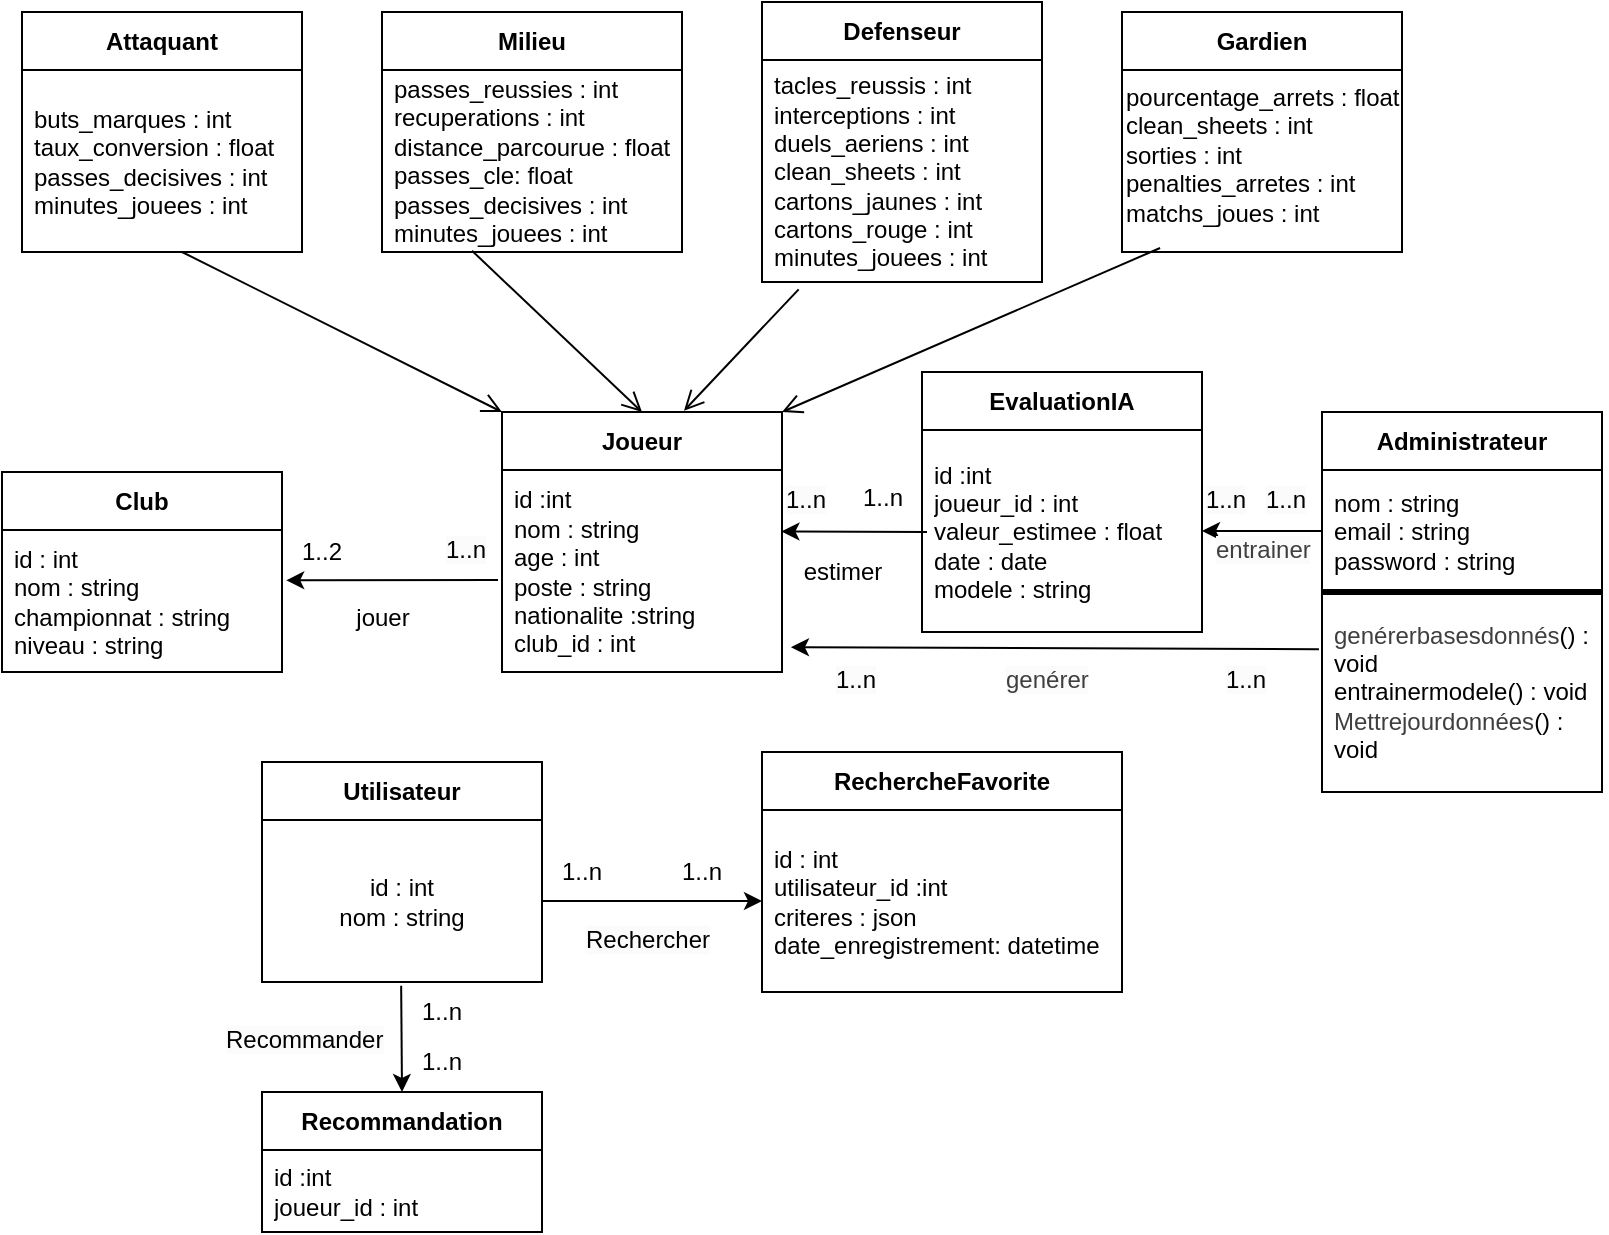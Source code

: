 <mxfile>
    <diagram id="51QBWJOkh5ZkKu-6kj3w" name="Page-1">
        <mxGraphModel dx="888" dy="712" grid="1" gridSize="10" guides="1" tooltips="1" connect="1" arrows="1" fold="1" page="1" pageScale="1" pageWidth="850" pageHeight="1100" math="0" shadow="0">
            <root>
                <mxCell id="0"/>
                <mxCell id="1" parent="0"/>
                <mxCell id="4" value="Attaquant" style="swimlane;fontStyle=1;align=center;verticalAlign=middle;childLayout=stackLayout;horizontal=1;startSize=29;horizontalStack=0;resizeParent=1;resizeParentMax=0;resizeLast=0;collapsible=0;marginBottom=0;html=1;whiteSpace=wrap;" parent="1" vertex="1">
                    <mxGeometry x="20" y="30" width="140" height="120" as="geometry"/>
                </mxCell>
                <mxCell id="5" value="&lt;div&gt;&lt;font color=&quot;#000000&quot;&gt;buts_marques : int&lt;/font&gt;&lt;/div&gt;&lt;div&gt;&lt;font color=&quot;#000000&quot;&gt;taux_conversion : float&lt;/font&gt;&lt;/div&gt;&lt;div&gt;&lt;font color=&quot;#000000&quot;&gt;passes_decisives : int&lt;/font&gt;&lt;/div&gt;&lt;div&gt;&lt;font color=&quot;#000000&quot;&gt;minutes_jouees : int&lt;/font&gt;&lt;/div&gt;" style="text;html=1;strokeColor=none;fillColor=none;align=left;verticalAlign=middle;spacingLeft=4;spacingRight=4;overflow=hidden;rotatable=0;points=[[0,0.5],[1,0.5]];portConstraint=eastwest;whiteSpace=wrap;" parent="4" vertex="1">
                    <mxGeometry y="29" width="140" height="91" as="geometry"/>
                </mxCell>
                <mxCell id="7" value="Milieu" style="swimlane;fontStyle=1;align=center;verticalAlign=middle;childLayout=stackLayout;horizontal=1;startSize=29;horizontalStack=0;resizeParent=1;resizeParentMax=0;resizeLast=0;collapsible=0;marginBottom=0;html=1;whiteSpace=wrap;" parent="1" vertex="1">
                    <mxGeometry x="200" y="30" width="150" height="120" as="geometry"/>
                </mxCell>
                <mxCell id="8" value="&lt;div&gt;&lt;font color=&quot;#000000&quot;&gt;passes_reussies : int&lt;/font&gt;&lt;/div&gt;&lt;div&gt;&lt;font color=&quot;#000000&quot;&gt;recuperations : int&lt;/font&gt;&lt;/div&gt;&lt;div&gt;&lt;font color=&quot;#000000&quot;&gt;distance_parcourue : float&lt;/font&gt;&lt;/div&gt;&lt;div&gt;&lt;font color=&quot;#000000&quot;&gt;passes_cle: float&lt;/font&gt;&lt;/div&gt;&lt;div&gt;&lt;font color=&quot;#000000&quot;&gt;&lt;div&gt;&lt;font&gt;passes_decisives : int&lt;/font&gt;&lt;/div&gt;&lt;div&gt;&lt;font&gt;&lt;span style=&quot;color: rgb(0, 0, 0);&quot;&gt;minutes_jouees : int&lt;/span&gt;&lt;/font&gt;&lt;/div&gt;&lt;div&gt;&lt;font&gt;&lt;br&gt;&lt;/font&gt;&lt;/div&gt;&lt;/font&gt;&lt;/div&gt;" style="text;html=1;strokeColor=none;fillColor=none;align=left;verticalAlign=middle;spacingLeft=4;spacingRight=4;overflow=hidden;rotatable=0;points=[[0,0.5],[1,0.5]];portConstraint=eastwest;whiteSpace=wrap;" parent="7" vertex="1">
                    <mxGeometry y="29" width="150" height="91" as="geometry"/>
                </mxCell>
                <mxCell id="10" value="Defenseur" style="swimlane;fontStyle=1;align=center;verticalAlign=middle;childLayout=stackLayout;horizontal=1;startSize=29;horizontalStack=0;resizeParent=1;resizeParentMax=0;resizeLast=0;collapsible=0;marginBottom=0;html=1;whiteSpace=wrap;" parent="1" vertex="1">
                    <mxGeometry x="390" y="25" width="140" height="140" as="geometry"/>
                </mxCell>
                <mxCell id="12" value="&lt;div&gt;&lt;font color=&quot;#000000&quot;&gt;tacles_reussis : int&lt;/font&gt;&lt;/div&gt;&lt;div&gt;&lt;font color=&quot;#000000&quot;&gt;interceptions : int&lt;/font&gt;&lt;/div&gt;&lt;div&gt;&lt;font color=&quot;#000000&quot;&gt;duels_aeriens : int&lt;/font&gt;&lt;/div&gt;&lt;div&gt;&lt;font color=&quot;#000000&quot;&gt;clean_sheets : int&lt;/font&gt;&lt;/div&gt;&lt;div&gt;cartons_jaunes : int&lt;/div&gt;&lt;div&gt;cartons_rouge : int&lt;/div&gt;&lt;div&gt;&lt;font color=&quot;#000000&quot;&gt;&lt;span style=&quot;color: rgb(0, 0, 0);&quot;&gt;minutes_jouees : int&lt;/span&gt;&lt;/font&gt;&lt;/div&gt;" style="text;html=1;strokeColor=none;fillColor=none;align=left;verticalAlign=middle;spacingLeft=4;spacingRight=4;overflow=hidden;rotatable=0;points=[[0,0.5],[1,0.5]];portConstraint=eastwest;whiteSpace=wrap;" parent="10" vertex="1">
                    <mxGeometry y="29" width="140" height="111" as="geometry"/>
                </mxCell>
                <mxCell id="13" value="Gardien" style="swimlane;fontStyle=1;align=center;verticalAlign=middle;childLayout=stackLayout;horizontal=1;startSize=29;horizontalStack=0;resizeParent=1;resizeParentMax=0;resizeLast=0;collapsible=0;marginBottom=0;html=1;whiteSpace=wrap;" parent="1" vertex="1">
                    <mxGeometry x="570" y="30" width="140" height="120" as="geometry"/>
                </mxCell>
                <mxCell id="16" value="pourcentage_arrets : float&#xa;clean_sheets : int&#xa;sorties : int&#xa;penalties_arretes : int&#xa;matchs_joues : int" style="text;whiteSpace=wrap;" parent="13" vertex="1">
                    <mxGeometry y="29" width="140" height="91" as="geometry"/>
                </mxCell>
                <mxCell id="2" value="Joueur" style="swimlane;fontStyle=1;align=center;verticalAlign=middle;childLayout=stackLayout;horizontal=1;startSize=29;horizontalStack=0;resizeParent=1;resizeParentMax=0;resizeLast=0;collapsible=0;marginBottom=0;html=1;whiteSpace=wrap;" parent="1" vertex="1">
                    <mxGeometry x="260" y="230" width="140" height="130" as="geometry"/>
                </mxCell>
                <mxCell id="3" value="id :int&lt;div&gt;&lt;div&gt;nom : string&lt;/div&gt;&lt;div&gt;age : int&lt;/div&gt;&lt;div&gt;poste : string&amp;nbsp;&lt;/div&gt;&lt;div&gt;&lt;span style=&quot;background-color: transparent;&quot;&gt;nationalite :string&lt;/span&gt;&lt;/div&gt;&lt;div&gt;&lt;span style=&quot;background-color: transparent;&quot;&gt;club_id : int&lt;/span&gt;&lt;/div&gt;&lt;/div&gt;" style="text;html=1;strokeColor=none;fillColor=none;align=left;verticalAlign=middle;spacingLeft=4;spacingRight=4;overflow=hidden;rotatable=0;points=[[0,0.5],[1,0.5]];portConstraint=eastwest;whiteSpace=wrap;" parent="2" vertex="1">
                    <mxGeometry y="29" width="140" height="101" as="geometry"/>
                </mxCell>
                <mxCell id="22" value="Club" style="swimlane;fontStyle=1;align=center;verticalAlign=middle;childLayout=stackLayout;horizontal=1;startSize=29;horizontalStack=0;resizeParent=1;resizeParentMax=0;resizeLast=0;collapsible=0;marginBottom=0;html=1;whiteSpace=wrap;" parent="1" vertex="1">
                    <mxGeometry x="10" y="260" width="140" height="100" as="geometry"/>
                </mxCell>
                <mxCell id="23" value="id : int&lt;div&gt;nom : string&lt;/div&gt;&lt;div&gt;championnat : string&amp;nbsp;&lt;/div&gt;&lt;div&gt;niveau : string&lt;/div&gt;" style="text;html=1;strokeColor=none;fillColor=none;align=left;verticalAlign=middle;spacingLeft=4;spacingRight=4;overflow=hidden;rotatable=0;points=[[0,0.5],[1,0.5]];portConstraint=eastwest;whiteSpace=wrap;" parent="22" vertex="1">
                    <mxGeometry y="29" width="140" height="71" as="geometry"/>
                </mxCell>
                <mxCell id="26" value="Utilisateur" style="swimlane;fontStyle=1;align=center;verticalAlign=middle;childLayout=stackLayout;horizontal=1;startSize=29;horizontalStack=0;resizeParent=1;resizeParentMax=0;resizeLast=0;collapsible=0;marginBottom=0;html=1;whiteSpace=wrap;" parent="1" vertex="1">
                    <mxGeometry x="140" y="405" width="140" height="110" as="geometry"/>
                </mxCell>
                <mxCell id="27" value="&lt;span style=&quot;color: rgb(0, 0, 0); text-align: left;&quot;&gt;id : int&lt;/span&gt;&lt;div style=&quot;text-align: left;&quot;&gt;nom : string&lt;/div&gt;" style="text;html=1;strokeColor=none;fillColor=none;align=center;verticalAlign=middle;spacingLeft=4;spacingRight=4;overflow=hidden;rotatable=0;points=[[0,0.5],[1,0.5]];portConstraint=eastwest;whiteSpace=wrap;" parent="26" vertex="1">
                    <mxGeometry y="29" width="140" height="81" as="geometry"/>
                </mxCell>
                <mxCell id="29" value="RechercheFavorite" style="swimlane;fontStyle=1;align=center;verticalAlign=middle;childLayout=stackLayout;horizontal=1;startSize=29;horizontalStack=0;resizeParent=1;resizeParentMax=0;resizeLast=0;collapsible=0;marginBottom=0;html=1;whiteSpace=wrap;" parent="1" vertex="1">
                    <mxGeometry x="390" y="400" width="180" height="120" as="geometry"/>
                </mxCell>
                <mxCell id="30" value="id : int&lt;div&gt;utilisateur_id :int&amp;nbsp;&lt;/div&gt;&lt;div&gt;criteres : json&amp;nbsp;&lt;/div&gt;&lt;div&gt;date_enregistrement:&amp;nbsp;datetime&lt;/div&gt;" style="text;html=1;strokeColor=none;fillColor=none;align=left;verticalAlign=middle;spacingLeft=4;spacingRight=4;overflow=hidden;rotatable=0;points=[[0,0.5],[1,0.5]];portConstraint=eastwest;whiteSpace=wrap;" parent="29" vertex="1">
                    <mxGeometry y="29" width="180" height="91" as="geometry"/>
                </mxCell>
                <mxCell id="33" style="edgeStyle=none;html=1;exitX=1;exitY=0.5;exitDx=0;exitDy=0;entryX=0;entryY=0.5;entryDx=0;entryDy=0;" parent="1" source="27" target="30" edge="1">
                    <mxGeometry relative="1" as="geometry"/>
                </mxCell>
                <mxCell id="34" value="1..n" style="text;html=1;align=center;verticalAlign=middle;whiteSpace=wrap;rounded=0;" parent="1" vertex="1">
                    <mxGeometry x="270" y="445" width="60" height="30" as="geometry"/>
                </mxCell>
                <mxCell id="35" style="edgeStyle=none;html=1;entryX=1.015;entryY=0.354;entryDx=0;entryDy=0;entryPerimeter=0;" parent="1" target="23" edge="1">
                    <mxGeometry relative="1" as="geometry">
                        <mxPoint x="258" y="314" as="sourcePoint"/>
                    </mxGeometry>
                </mxCell>
                <mxCell id="36" value="&lt;span style=&quot;color: rgb(0, 0, 0);&quot;&gt;1..2&lt;/span&gt;" style="text;html=1;align=center;verticalAlign=middle;whiteSpace=wrap;rounded=0;" parent="1" vertex="1">
                    <mxGeometry x="140" y="285" width="60" height="30" as="geometry"/>
                </mxCell>
                <mxCell id="37" value="EvaluationIA" style="swimlane;fontStyle=1;align=center;verticalAlign=middle;childLayout=stackLayout;horizontal=1;startSize=29;horizontalStack=0;resizeParent=1;resizeParentMax=0;resizeLast=0;collapsible=0;marginBottom=0;html=1;whiteSpace=wrap;" parent="1" vertex="1">
                    <mxGeometry x="470" y="210" width="140" height="130" as="geometry"/>
                </mxCell>
                <mxCell id="38" value="&lt;span style=&quot;color: rgb(0, 0, 0);&quot;&gt;id :int&lt;/span&gt;&lt;div style=&quot;&quot;&gt;&lt;/div&gt;&lt;div&gt;&lt;span style=&quot;color: rgb(0, 0, 0);&quot;&gt;joueur_id : int&lt;/span&gt;&lt;/div&gt;&lt;div&gt;&lt;span style=&quot;color: rgb(0, 0, 0);&quot;&gt;valeur_estimee : float&lt;/span&gt;&lt;/div&gt;&lt;div&gt;&lt;span style=&quot;color: rgb(0, 0, 0);&quot;&gt;date : date&lt;/span&gt;&lt;/div&gt;&lt;div&gt;&lt;span style=&quot;color: rgb(0, 0, 0);&quot;&gt;modele :&amp;nbsp;string&lt;/span&gt;&lt;/div&gt;" style="text;html=1;strokeColor=none;fillColor=none;align=left;verticalAlign=middle;spacingLeft=4;spacingRight=4;overflow=hidden;rotatable=0;points=[[0,0.5],[1,0.5]];portConstraint=eastwest;whiteSpace=wrap;" parent="37" vertex="1">
                    <mxGeometry y="29" width="140" height="101" as="geometry"/>
                </mxCell>
                <mxCell id="51" value="&lt;span style=&quot;color: rgb(0, 0, 0);&quot;&gt;Administrateur&lt;/span&gt;" style="swimlane;fontStyle=1;align=center;verticalAlign=middle;childLayout=stackLayout;horizontal=1;startSize=29;horizontalStack=0;resizeParent=1;resizeParentMax=0;resizeLast=0;collapsible=0;marginBottom=0;html=1;whiteSpace=wrap;" parent="1" vertex="1">
                    <mxGeometry x="670" y="230" width="140" height="190" as="geometry"/>
                </mxCell>
                <mxCell id="52" value="&lt;span style=&quot;color: rgb(0, 0, 0);&quot;&gt;nom : string&amp;nbsp;&lt;/span&gt;&lt;div style=&quot;&quot;&gt;email : string&amp;nbsp;&lt;/div&gt;&lt;div style=&quot;&quot;&gt;password : string&lt;/div&gt;" style="text;html=1;strokeColor=none;fillColor=none;align=left;verticalAlign=middle;spacingLeft=4;spacingRight=4;overflow=hidden;rotatable=0;points=[[0,0.5],[1,0.5]];portConstraint=eastwest;whiteSpace=wrap;" parent="51" vertex="1">
                    <mxGeometry y="29" width="140" height="61" as="geometry"/>
                </mxCell>
                <mxCell id="70" value="" style="endArrow=none;startArrow=none;endFill=0;startFill=0;endSize=8;html=1;verticalAlign=bottom;labelBackgroundColor=none;strokeWidth=3;" edge="1" parent="51">
                    <mxGeometry width="160" relative="1" as="geometry">
                        <mxPoint y="90" as="sourcePoint"/>
                        <mxPoint x="140" y="90" as="targetPoint"/>
                    </mxGeometry>
                </mxCell>
                <mxCell id="53" value="&lt;font&gt;&lt;span style=&quot;color: rgb(63, 63, 63);&quot;&gt;genérerbasesdonnés&lt;/span&gt;() : void&lt;/font&gt;&lt;div&gt;&lt;font&gt;entrainermodele() : void&lt;br&gt;&lt;/font&gt;&lt;div&gt;&lt;font&gt;&lt;span style=&quot;text-align: center; color: rgb(63, 63, 63);&quot;&gt;&lt;font face=&quot;Arial&quot; style=&quot;&quot;&gt;Mettrejourdonnées&lt;/font&gt;&lt;/span&gt;&lt;span style=&quot;background-color: transparent;&quot;&gt;() : void&lt;/span&gt;&lt;/font&gt;&lt;/div&gt;&lt;/div&gt;" style="text;html=1;strokeColor=none;fillColor=none;align=left;verticalAlign=middle;spacingLeft=4;spacingRight=4;overflow=hidden;rotatable=0;points=[[0,0.5],[1,0.5]];portConstraint=eastwest;whiteSpace=wrap;" parent="51" vertex="1">
                    <mxGeometry y="90" width="140" height="100" as="geometry"/>
                </mxCell>
                <mxCell id="54" style="edgeStyle=none;html=1;exitX=0;exitY=0.5;exitDx=0;exitDy=0;entryX=1;entryY=0.5;entryDx=0;entryDy=0;" parent="1" source="52" target="38" edge="1">
                    <mxGeometry relative="1" as="geometry"/>
                </mxCell>
                <mxCell id="55" value="&lt;span style=&quot;color: rgb(0, 0, 0); font-family: Helvetica; font-size: 12px; font-style: normal; font-variant-ligatures: normal; font-variant-caps: normal; font-weight: 400; letter-spacing: normal; orphans: 2; text-align: center; text-indent: 0px; text-transform: none; widows: 2; word-spacing: 0px; -webkit-text-stroke-width: 0px; white-space: normal; background-color: rgb(251, 251, 251); text-decoration-thickness: initial; text-decoration-style: initial; text-decoration-color: initial; display: inline !important; float: none;&quot;&gt;1..n&lt;/span&gt;" style="text;whiteSpace=wrap;html=1;" parent="1" vertex="1">
                    <mxGeometry x="610" y="260" width="50" height="40" as="geometry"/>
                </mxCell>
                <mxCell id="57" style="edgeStyle=none;html=1;entryX=1.032;entryY=0.877;entryDx=0;entryDy=0;entryPerimeter=0;exitX=-0.011;exitY=0.286;exitDx=0;exitDy=0;exitPerimeter=0;" parent="1" source="53" target="3" edge="1">
                    <mxGeometry relative="1" as="geometry">
                        <mxPoint x="401" y="364" as="targetPoint"/>
                        <mxPoint x="660" y="340" as="sourcePoint"/>
                    </mxGeometry>
                </mxCell>
                <mxCell id="58" value="&lt;span style=&quot;color: rgb(0, 0, 0); font-family: Helvetica; font-size: 12px; font-style: normal; font-variant-ligatures: normal; font-variant-caps: normal; font-weight: 400; letter-spacing: normal; orphans: 2; text-align: center; text-indent: 0px; text-transform: none; widows: 2; word-spacing: 0px; -webkit-text-stroke-width: 0px; white-space: normal; background-color: rgb(251, 251, 251); text-decoration-thickness: initial; text-decoration-style: initial; text-decoration-color: initial; display: inline !important; float: none;&quot;&gt;1..n&lt;/span&gt;" style="text;whiteSpace=wrap;html=1;" parent="1" vertex="1">
                    <mxGeometry x="425" y="350" width="50" height="40" as="geometry"/>
                </mxCell>
                <mxCell id="59" value="Recommandation" style="swimlane;fontStyle=1;align=center;verticalAlign=middle;childLayout=stackLayout;horizontal=1;startSize=29;horizontalStack=0;resizeParent=1;resizeParentMax=0;resizeLast=0;collapsible=0;marginBottom=0;html=1;whiteSpace=wrap;" parent="1" vertex="1">
                    <mxGeometry x="140" y="570" width="140" height="70" as="geometry"/>
                </mxCell>
                <mxCell id="60" value="&lt;span style=&quot;color: rgb(0, 0, 0);&quot;&gt;id :int&lt;/span&gt;&lt;div style=&quot;&quot;&gt;&lt;/div&gt;&lt;div style=&quot;&quot;&gt;&lt;span style=&quot;color: rgb(0, 0, 0);&quot;&gt;joueur_id : int&lt;/span&gt;&lt;/div&gt;" style="text;html=1;strokeColor=none;fillColor=none;align=left;verticalAlign=middle;spacingLeft=4;spacingRight=4;overflow=hidden;rotatable=0;points=[[0,0.5],[1,0.5]];portConstraint=eastwest;whiteSpace=wrap;" parent="59" vertex="1">
                    <mxGeometry y="29" width="140" height="41" as="geometry"/>
                </mxCell>
                <mxCell id="64" style="edgeStyle=none;html=1;entryX=0.5;entryY=0;entryDx=0;entryDy=0;exitX=0.497;exitY=1.023;exitDx=0;exitDy=0;exitPerimeter=0;" parent="1" source="27" target="59" edge="1">
                    <mxGeometry relative="1" as="geometry">
                        <mxPoint x="140" y="470" as="sourcePoint"/>
                    </mxGeometry>
                </mxCell>
                <mxCell id="65" value="1..n" style="text;html=1;align=center;verticalAlign=middle;whiteSpace=wrap;rounded=0;" parent="1" vertex="1">
                    <mxGeometry x="200" y="515" width="60" height="30" as="geometry"/>
                </mxCell>
                <mxCell id="66" value="" style="endArrow=open;startArrow=none;endFill=0;startFill=0;endSize=8;html=1;verticalAlign=bottom;labelBackgroundColor=none;strokeWidth=1;entryX=0;entryY=0;entryDx=0;entryDy=0;" edge="1" parent="1" target="2">
                    <mxGeometry width="160" relative="1" as="geometry">
                        <mxPoint x="100" y="150" as="sourcePoint"/>
                        <mxPoint x="260" y="150" as="targetPoint"/>
                    </mxGeometry>
                </mxCell>
                <mxCell id="67" value="" style="endArrow=open;startArrow=none;endFill=0;startFill=0;endSize=8;html=1;verticalAlign=bottom;labelBackgroundColor=none;strokeWidth=1;entryX=0.5;entryY=0;entryDx=0;entryDy=0;exitX=0.3;exitY=0.993;exitDx=0;exitDy=0;exitPerimeter=0;" edge="1" parent="1" source="8" target="2">
                    <mxGeometry width="160" relative="1" as="geometry">
                        <mxPoint x="200" y="150" as="sourcePoint"/>
                        <mxPoint x="360" y="230" as="targetPoint"/>
                    </mxGeometry>
                </mxCell>
                <mxCell id="68" value="" style="endArrow=open;startArrow=none;endFill=0;startFill=0;endSize=8;html=1;verticalAlign=bottom;labelBackgroundColor=none;strokeWidth=1;entryX=0.65;entryY=-0.005;entryDx=0;entryDy=0;entryPerimeter=0;exitX=0.131;exitY=1.033;exitDx=0;exitDy=0;exitPerimeter=0;" edge="1" parent="1" source="12" target="2">
                    <mxGeometry width="160" relative="1" as="geometry">
                        <mxPoint x="365" y="150" as="sourcePoint"/>
                        <mxPoint x="525" y="230" as="targetPoint"/>
                    </mxGeometry>
                </mxCell>
                <mxCell id="69" value="" style="endArrow=open;startArrow=none;endFill=0;startFill=0;endSize=8;html=1;verticalAlign=bottom;labelBackgroundColor=none;strokeWidth=1;entryX=1;entryY=0;entryDx=0;entryDy=0;exitX=0.136;exitY=0.978;exitDx=0;exitDy=0;exitPerimeter=0;" edge="1" parent="1" source="16" target="2">
                    <mxGeometry width="160" relative="1" as="geometry">
                        <mxPoint x="130" y="180" as="sourcePoint"/>
                        <mxPoint x="290" y="260" as="targetPoint"/>
                    </mxGeometry>
                </mxCell>
                <mxCell id="72" value="&lt;span style=&quot;color: rgb(63, 63, 63); font-family: Helvetica; font-size: 12px; font-style: normal; font-variant-ligatures: normal; font-variant-caps: normal; font-weight: 400; letter-spacing: normal; orphans: 2; text-align: left; text-indent: 0px; text-transform: none; widows: 2; word-spacing: 0px; -webkit-text-stroke-width: 0px; white-space: normal; background-color: rgb(251, 251, 251); text-decoration-thickness: initial; text-decoration-style: initial; text-decoration-color: initial; float: none; display: inline !important;&quot;&gt;genérer&lt;/span&gt;" style="text;whiteSpace=wrap;html=1;" vertex="1" parent="1">
                    <mxGeometry x="510" y="350" width="50" height="40" as="geometry"/>
                </mxCell>
                <mxCell id="73" value="&lt;span style=&quot;color: rgb(63, 63, 63); font-family: Helvetica; font-size: 12px; font-style: normal; font-variant-ligatures: normal; font-variant-caps: normal; font-weight: 400; letter-spacing: normal; orphans: 2; text-align: left; text-indent: 0px; text-transform: none; widows: 2; word-spacing: 0px; -webkit-text-stroke-width: 0px; white-space: normal; background-color: rgb(251, 251, 251); text-decoration-thickness: initial; text-decoration-style: initial; text-decoration-color: initial; display: inline !important; float: none;&quot;&gt;entrainer&lt;/span&gt;" style="text;whiteSpace=wrap;html=1;" vertex="1" parent="1">
                    <mxGeometry x="615" y="285" width="40" height="34" as="geometry"/>
                </mxCell>
                <mxCell id="76" value="1..n" style="text;html=1;align=center;verticalAlign=middle;whiteSpace=wrap;rounded=0;" vertex="1" parent="1">
                    <mxGeometry x="330" y="445" width="60" height="30" as="geometry"/>
                </mxCell>
                <mxCell id="77" value="1..n" style="text;html=1;align=center;verticalAlign=middle;whiteSpace=wrap;rounded=0;" vertex="1" parent="1">
                    <mxGeometry x="200" y="540" width="60" height="30" as="geometry"/>
                </mxCell>
                <mxCell id="78" value="&lt;span style=&quot;color: rgb(0, 0, 0); font-family: Helvetica; font-size: 12px; font-style: normal; font-variant-ligatures: normal; font-variant-caps: normal; font-weight: 400; letter-spacing: normal; orphans: 2; text-align: center; text-indent: 0px; text-transform: none; widows: 2; word-spacing: 0px; -webkit-text-stroke-width: 0px; white-space: normal; background-color: rgb(251, 251, 251); text-decoration-thickness: initial; text-decoration-style: initial; text-decoration-color: initial; display: inline !important; float: none;&quot;&gt;1..n&lt;/span&gt;" style="text;whiteSpace=wrap;html=1;" vertex="1" parent="1">
                    <mxGeometry x="620" y="350" width="50" height="40" as="geometry"/>
                </mxCell>
                <mxCell id="79" value="&lt;span style=&quot;color: rgb(0, 0, 0); font-family: Helvetica; font-size: 12px; font-style: normal; font-variant-ligatures: normal; font-variant-caps: normal; font-weight: 400; letter-spacing: normal; orphans: 2; text-align: center; text-indent: 0px; text-transform: none; widows: 2; word-spacing: 0px; -webkit-text-stroke-width: 0px; white-space: normal; background-color: rgb(251, 251, 251); text-decoration-thickness: initial; text-decoration-style: initial; text-decoration-color: initial; display: inline !important; float: none;&quot;&gt;1..n&lt;/span&gt;" style="text;whiteSpace=wrap;html=1;" vertex="1" parent="1">
                    <mxGeometry x="230" y="285" width="50" height="40" as="geometry"/>
                </mxCell>
                <mxCell id="80" value="&lt;span style=&quot;color: rgb(0, 0, 0); font-family: Helvetica; font-size: 12px; font-style: normal; font-variant-ligatures: normal; font-variant-caps: normal; font-weight: 400; letter-spacing: normal; orphans: 2; text-align: center; text-indent: 0px; text-transform: none; widows: 2; word-spacing: 0px; -webkit-text-stroke-width: 0px; white-space: normal; background-color: rgb(251, 251, 251); text-decoration-thickness: initial; text-decoration-style: initial; text-decoration-color: initial; display: inline !important; float: none;&quot;&gt;1..n&lt;/span&gt;" style="text;whiteSpace=wrap;html=1;" vertex="1" parent="1">
                    <mxGeometry x="400" y="260" width="40" height="40" as="geometry"/>
                </mxCell>
                <mxCell id="81" value="&lt;span style=&quot;color: rgb(0, 0, 0); font-family: Helvetica; font-size: 12px; font-style: normal; font-variant-ligatures: normal; font-variant-caps: normal; font-weight: 400; letter-spacing: normal; orphans: 2; text-align: center; text-indent: 0px; text-transform: none; widows: 2; word-spacing: 0px; -webkit-text-stroke-width: 0px; white-space: normal; background-color: rgb(251, 251, 251); text-decoration-thickness: initial; text-decoration-style: initial; text-decoration-color: initial; display: inline !important; float: none;&quot;&gt;1..n&lt;/span&gt;" style="text;whiteSpace=wrap;html=1;" vertex="1" parent="1">
                    <mxGeometry x="640" y="260" width="50" height="40" as="geometry"/>
                </mxCell>
                <mxCell id="88" value="&lt;span style=&quot;color: rgb(0, 0, 0); font-size: 12px; font-style: normal; font-variant-ligatures: normal; font-variant-caps: normal; letter-spacing: normal; orphans: 2; text-align: center; text-indent: 0px; text-transform: none; widows: 2; word-spacing: 0px; -webkit-text-stroke-width: 0px; white-space: normal; background-color: rgb(251, 251, 251); text-decoration-thickness: initial; text-decoration-style: initial; text-decoration-color: initial; float: none; display: inline !important;&quot;&gt;&lt;font style=&quot;&quot; face=&quot;Arial&quot;&gt;Rechercher&lt;/font&gt;&lt;/span&gt;" style="text;whiteSpace=wrap;html=1;" vertex="1" parent="1">
                    <mxGeometry x="300" y="480" width="90" height="40" as="geometry"/>
                </mxCell>
                <mxCell id="89" value="&lt;span style=&quot;color: rgb(0, 0, 0); font-family: Helvetica; font-size: 12px; font-style: normal; font-variant-ligatures: normal; font-variant-caps: normal; letter-spacing: normal; orphans: 2; text-align: center; text-indent: 0px; text-transform: none; widows: 2; word-spacing: 0px; -webkit-text-stroke-width: 0px; white-space: normal; background-color: rgb(251, 251, 251); text-decoration-thickness: initial; text-decoration-style: initial; text-decoration-color: initial; float: none; display: inline !important;&quot;&gt;Recommander&lt;/span&gt;" style="text;whiteSpace=wrap;html=1;" vertex="1" parent="1">
                    <mxGeometry x="120" y="530" width="90" height="40" as="geometry"/>
                </mxCell>
                <mxCell id="90" value="jouer" style="text;html=1;align=center;verticalAlign=middle;resizable=0;points=[];autosize=1;strokeColor=none;fillColor=none;" vertex="1" parent="1">
                    <mxGeometry x="175" y="318" width="50" height="30" as="geometry"/>
                </mxCell>
                <mxCell id="94" style="edgeStyle=none;html=1;exitX=0.75;exitY=1;exitDx=0;exitDy=0;entryX=0.998;entryY=0.304;entryDx=0;entryDy=0;entryPerimeter=0;" edge="1" parent="1" target="3">
                    <mxGeometry relative="1" as="geometry">
                        <mxPoint x="472.5" y="290.0" as="sourcePoint"/>
                    </mxGeometry>
                </mxCell>
                <mxCell id="98" value="1..n" style="text;html=1;align=center;verticalAlign=middle;resizable=0;points=[];autosize=1;strokeColor=none;fillColor=none;" vertex="1" parent="1">
                    <mxGeometry x="430" y="258" width="40" height="30" as="geometry"/>
                </mxCell>
                <mxCell id="99" value="estimer" style="text;html=1;align=center;verticalAlign=middle;resizable=0;points=[];autosize=1;strokeColor=none;fillColor=none;" vertex="1" parent="1">
                    <mxGeometry x="400" y="295" width="60" height="30" as="geometry"/>
                </mxCell>
            </root>
        </mxGraphModel>
    </diagram>
</mxfile>